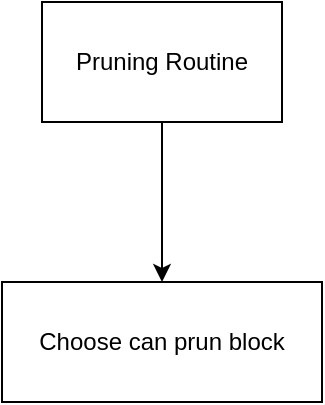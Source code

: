 <mxfile>
    <diagram id="dFAiHgM7SkPOdNIr9fbh" name="페이지-1">
        <mxGraphModel dx="1032" dy="790" grid="1" gridSize="10" guides="1" tooltips="1" connect="1" arrows="1" fold="1" page="1" pageScale="1" pageWidth="827" pageHeight="1169" math="0" shadow="0">
            <root>
                <mxCell id="0"/>
                <mxCell id="1" parent="0"/>
                <mxCell id="4" value="" style="edgeStyle=orthogonalEdgeStyle;rounded=0;orthogonalLoop=1;jettySize=auto;html=1;" edge="1" parent="1" source="2" target="3">
                    <mxGeometry relative="1" as="geometry"/>
                </mxCell>
                <mxCell id="2" value="Pruning Routine" style="rounded=0;whiteSpace=wrap;html=1;" vertex="1" parent="1">
                    <mxGeometry x="300" y="170" width="120" height="60" as="geometry"/>
                </mxCell>
                <mxCell id="3" value="Choose can prun block" style="whiteSpace=wrap;html=1;rounded=0;" vertex="1" parent="1">
                    <mxGeometry x="280" y="310" width="160" height="60" as="geometry"/>
                </mxCell>
            </root>
        </mxGraphModel>
    </diagram>
</mxfile>
